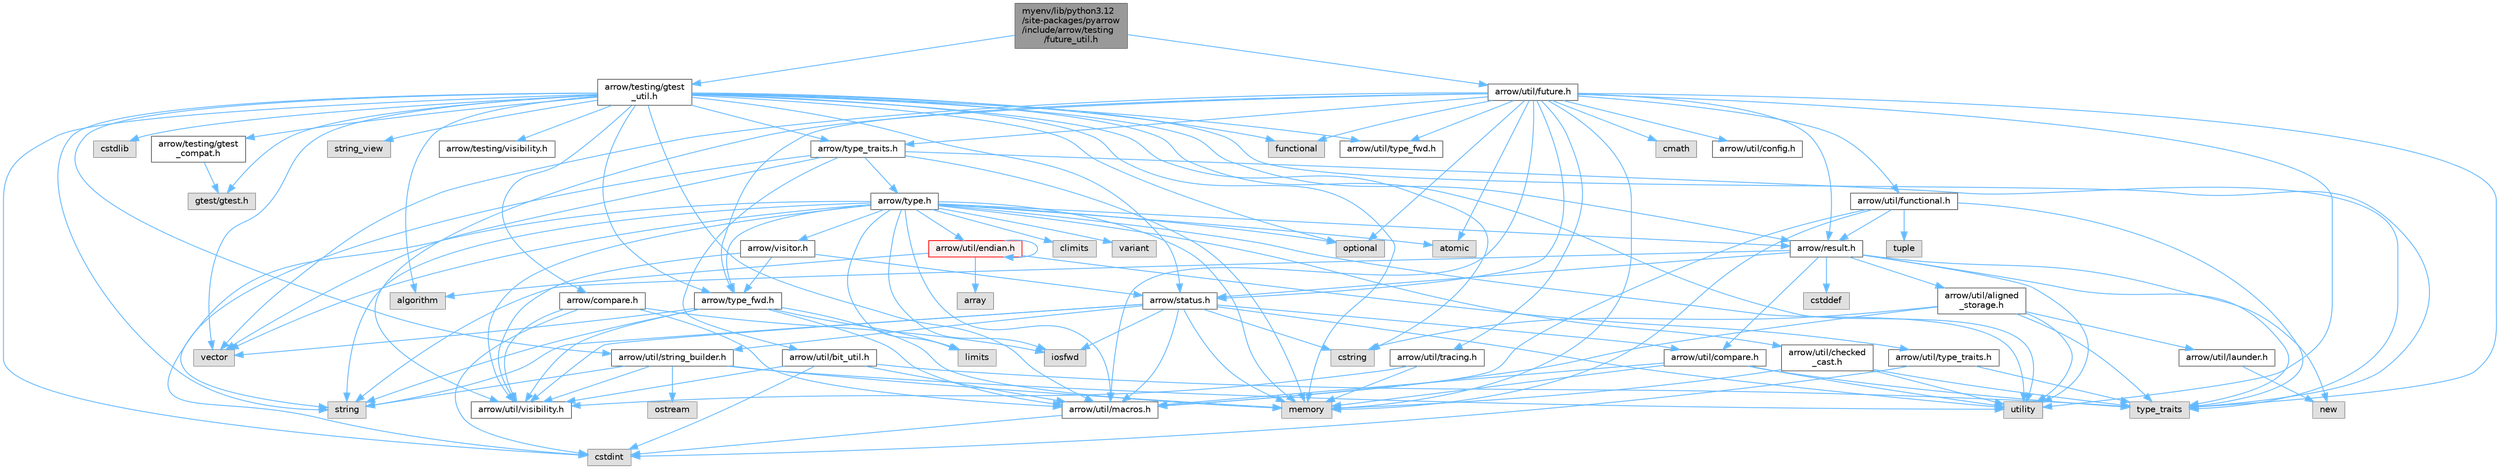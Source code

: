 digraph "myenv/lib/python3.12/site-packages/pyarrow/include/arrow/testing/future_util.h"
{
 // LATEX_PDF_SIZE
  bgcolor="transparent";
  edge [fontname=Helvetica,fontsize=10,labelfontname=Helvetica,labelfontsize=10];
  node [fontname=Helvetica,fontsize=10,shape=box,height=0.2,width=0.4];
  Node1 [id="Node000001",label="myenv/lib/python3.12\l/site-packages/pyarrow\l/include/arrow/testing\l/future_util.h",height=0.2,width=0.4,color="gray40", fillcolor="grey60", style="filled", fontcolor="black",tooltip=" "];
  Node1 -> Node2 [id="edge1_Node000001_Node000002",color="steelblue1",style="solid",tooltip=" "];
  Node2 [id="Node000002",label="arrow/testing/gtest\l_util.h",height=0.2,width=0.4,color="grey40", fillcolor="white", style="filled",URL="$gtest__util_8h.html",tooltip=" "];
  Node2 -> Node3 [id="edge2_Node000002_Node000003",color="steelblue1",style="solid",tooltip=" "];
  Node3 [id="Node000003",label="algorithm",height=0.2,width=0.4,color="grey60", fillcolor="#E0E0E0", style="filled",tooltip=" "];
  Node2 -> Node4 [id="edge3_Node000002_Node000004",color="steelblue1",style="solid",tooltip=" "];
  Node4 [id="Node000004",label="cstdint",height=0.2,width=0.4,color="grey60", fillcolor="#E0E0E0", style="filled",tooltip=" "];
  Node2 -> Node5 [id="edge4_Node000002_Node000005",color="steelblue1",style="solid",tooltip=" "];
  Node5 [id="Node000005",label="cstdlib",height=0.2,width=0.4,color="grey60", fillcolor="#E0E0E0", style="filled",tooltip=" "];
  Node2 -> Node6 [id="edge5_Node000002_Node000006",color="steelblue1",style="solid",tooltip=" "];
  Node6 [id="Node000006",label="cstring",height=0.2,width=0.4,color="grey60", fillcolor="#E0E0E0", style="filled",tooltip=" "];
  Node2 -> Node7 [id="edge6_Node000002_Node000007",color="steelblue1",style="solid",tooltip=" "];
  Node7 [id="Node000007",label="functional",height=0.2,width=0.4,color="grey60", fillcolor="#E0E0E0", style="filled",tooltip=" "];
  Node2 -> Node8 [id="edge7_Node000002_Node000008",color="steelblue1",style="solid",tooltip=" "];
  Node8 [id="Node000008",label="memory",height=0.2,width=0.4,color="grey60", fillcolor="#E0E0E0", style="filled",tooltip=" "];
  Node2 -> Node9 [id="edge8_Node000002_Node000009",color="steelblue1",style="solid",tooltip=" "];
  Node9 [id="Node000009",label="optional",height=0.2,width=0.4,color="grey60", fillcolor="#E0E0E0", style="filled",tooltip=" "];
  Node2 -> Node10 [id="edge9_Node000002_Node000010",color="steelblue1",style="solid",tooltip=" "];
  Node10 [id="Node000010",label="string",height=0.2,width=0.4,color="grey60", fillcolor="#E0E0E0", style="filled",tooltip=" "];
  Node2 -> Node11 [id="edge10_Node000002_Node000011",color="steelblue1",style="solid",tooltip=" "];
  Node11 [id="Node000011",label="string_view",height=0.2,width=0.4,color="grey60", fillcolor="#E0E0E0", style="filled",tooltip=" "];
  Node2 -> Node12 [id="edge11_Node000002_Node000012",color="steelblue1",style="solid",tooltip=" "];
  Node12 [id="Node000012",label="type_traits",height=0.2,width=0.4,color="grey60", fillcolor="#E0E0E0", style="filled",tooltip=" "];
  Node2 -> Node13 [id="edge12_Node000002_Node000013",color="steelblue1",style="solid",tooltip=" "];
  Node13 [id="Node000013",label="utility",height=0.2,width=0.4,color="grey60", fillcolor="#E0E0E0", style="filled",tooltip=" "];
  Node2 -> Node14 [id="edge13_Node000002_Node000014",color="steelblue1",style="solid",tooltip=" "];
  Node14 [id="Node000014",label="vector",height=0.2,width=0.4,color="grey60", fillcolor="#E0E0E0", style="filled",tooltip=" "];
  Node2 -> Node15 [id="edge14_Node000002_Node000015",color="steelblue1",style="solid",tooltip=" "];
  Node15 [id="Node000015",label="gtest/gtest.h",height=0.2,width=0.4,color="grey60", fillcolor="#E0E0E0", style="filled",tooltip=" "];
  Node2 -> Node16 [id="edge15_Node000002_Node000016",color="steelblue1",style="solid",tooltip=" "];
  Node16 [id="Node000016",label="arrow/compare.h",height=0.2,width=0.4,color="grey40", fillcolor="white", style="filled",URL="$compare_8h.html",tooltip=" "];
  Node16 -> Node4 [id="edge16_Node000016_Node000004",color="steelblue1",style="solid",tooltip=" "];
  Node16 -> Node17 [id="edge17_Node000016_Node000017",color="steelblue1",style="solid",tooltip=" "];
  Node17 [id="Node000017",label="iosfwd",height=0.2,width=0.4,color="grey60", fillcolor="#E0E0E0", style="filled",tooltip=" "];
  Node16 -> Node18 [id="edge18_Node000016_Node000018",color="steelblue1",style="solid",tooltip=" "];
  Node18 [id="Node000018",label="arrow/util/macros.h",height=0.2,width=0.4,color="grey40", fillcolor="white", style="filled",URL="$macros_8h.html",tooltip=" "];
  Node18 -> Node4 [id="edge19_Node000018_Node000004",color="steelblue1",style="solid",tooltip=" "];
  Node16 -> Node19 [id="edge20_Node000016_Node000019",color="steelblue1",style="solid",tooltip=" "];
  Node19 [id="Node000019",label="arrow/util/visibility.h",height=0.2,width=0.4,color="grey40", fillcolor="white", style="filled",URL="$include_2arrow_2util_2visibility_8h.html",tooltip=" "];
  Node2 -> Node20 [id="edge21_Node000002_Node000020",color="steelblue1",style="solid",tooltip=" "];
  Node20 [id="Node000020",label="arrow/result.h",height=0.2,width=0.4,color="grey40", fillcolor="white", style="filled",URL="$result_8h.html",tooltip=" "];
  Node20 -> Node21 [id="edge22_Node000020_Node000021",color="steelblue1",style="solid",tooltip=" "];
  Node21 [id="Node000021",label="cstddef",height=0.2,width=0.4,color="grey60", fillcolor="#E0E0E0", style="filled",tooltip=" "];
  Node20 -> Node22 [id="edge23_Node000020_Node000022",color="steelblue1",style="solid",tooltip=" "];
  Node22 [id="Node000022",label="new",height=0.2,width=0.4,color="grey60", fillcolor="#E0E0E0", style="filled",tooltip=" "];
  Node20 -> Node10 [id="edge24_Node000020_Node000010",color="steelblue1",style="solid",tooltip=" "];
  Node20 -> Node12 [id="edge25_Node000020_Node000012",color="steelblue1",style="solid",tooltip=" "];
  Node20 -> Node13 [id="edge26_Node000020_Node000013",color="steelblue1",style="solid",tooltip=" "];
  Node20 -> Node23 [id="edge27_Node000020_Node000023",color="steelblue1",style="solid",tooltip=" "];
  Node23 [id="Node000023",label="arrow/status.h",height=0.2,width=0.4,color="grey40", fillcolor="white", style="filled",URL="$status_8h.html",tooltip=" "];
  Node23 -> Node6 [id="edge28_Node000023_Node000006",color="steelblue1",style="solid",tooltip=" "];
  Node23 -> Node17 [id="edge29_Node000023_Node000017",color="steelblue1",style="solid",tooltip=" "];
  Node23 -> Node8 [id="edge30_Node000023_Node000008",color="steelblue1",style="solid",tooltip=" "];
  Node23 -> Node10 [id="edge31_Node000023_Node000010",color="steelblue1",style="solid",tooltip=" "];
  Node23 -> Node13 [id="edge32_Node000023_Node000013",color="steelblue1",style="solid",tooltip=" "];
  Node23 -> Node24 [id="edge33_Node000023_Node000024",color="steelblue1",style="solid",tooltip=" "];
  Node24 [id="Node000024",label="arrow/util/compare.h",height=0.2,width=0.4,color="grey40", fillcolor="white", style="filled",URL="$util_2compare_8h.html",tooltip=" "];
  Node24 -> Node8 [id="edge34_Node000024_Node000008",color="steelblue1",style="solid",tooltip=" "];
  Node24 -> Node12 [id="edge35_Node000024_Node000012",color="steelblue1",style="solid",tooltip=" "];
  Node24 -> Node13 [id="edge36_Node000024_Node000013",color="steelblue1",style="solid",tooltip=" "];
  Node24 -> Node18 [id="edge37_Node000024_Node000018",color="steelblue1",style="solid",tooltip=" "];
  Node23 -> Node18 [id="edge38_Node000023_Node000018",color="steelblue1",style="solid",tooltip=" "];
  Node23 -> Node25 [id="edge39_Node000023_Node000025",color="steelblue1",style="solid",tooltip=" "];
  Node25 [id="Node000025",label="arrow/util/string_builder.h",height=0.2,width=0.4,color="grey40", fillcolor="white", style="filled",URL="$string__builder_8h.html",tooltip=" "];
  Node25 -> Node8 [id="edge40_Node000025_Node000008",color="steelblue1",style="solid",tooltip=" "];
  Node25 -> Node26 [id="edge41_Node000025_Node000026",color="steelblue1",style="solid",tooltip=" "];
  Node26 [id="Node000026",label="ostream",height=0.2,width=0.4,color="grey60", fillcolor="#E0E0E0", style="filled",tooltip=" "];
  Node25 -> Node10 [id="edge42_Node000025_Node000010",color="steelblue1",style="solid",tooltip=" "];
  Node25 -> Node13 [id="edge43_Node000025_Node000013",color="steelblue1",style="solid",tooltip=" "];
  Node25 -> Node19 [id="edge44_Node000025_Node000019",color="steelblue1",style="solid",tooltip=" "];
  Node23 -> Node19 [id="edge45_Node000023_Node000019",color="steelblue1",style="solid",tooltip=" "];
  Node20 -> Node27 [id="edge46_Node000020_Node000027",color="steelblue1",style="solid",tooltip=" "];
  Node27 [id="Node000027",label="arrow/util/aligned\l_storage.h",height=0.2,width=0.4,color="grey40", fillcolor="white", style="filled",URL="$aligned__storage_8h.html",tooltip=" "];
  Node27 -> Node6 [id="edge47_Node000027_Node000006",color="steelblue1",style="solid",tooltip=" "];
  Node27 -> Node12 [id="edge48_Node000027_Node000012",color="steelblue1",style="solid",tooltip=" "];
  Node27 -> Node13 [id="edge49_Node000027_Node000013",color="steelblue1",style="solid",tooltip=" "];
  Node27 -> Node28 [id="edge50_Node000027_Node000028",color="steelblue1",style="solid",tooltip=" "];
  Node28 [id="Node000028",label="arrow/util/launder.h",height=0.2,width=0.4,color="grey40", fillcolor="white", style="filled",URL="$launder_8h.html",tooltip=" "];
  Node28 -> Node22 [id="edge51_Node000028_Node000022",color="steelblue1",style="solid",tooltip=" "];
  Node27 -> Node18 [id="edge52_Node000027_Node000018",color="steelblue1",style="solid",tooltip=" "];
  Node20 -> Node24 [id="edge53_Node000020_Node000024",color="steelblue1",style="solid",tooltip=" "];
  Node2 -> Node23 [id="edge54_Node000002_Node000023",color="steelblue1",style="solid",tooltip=" "];
  Node2 -> Node29 [id="edge55_Node000002_Node000029",color="steelblue1",style="solid",tooltip=" "];
  Node29 [id="Node000029",label="arrow/testing/gtest\l_compat.h",height=0.2,width=0.4,color="grey40", fillcolor="white", style="filled",URL="$gtest__compat_8h.html",tooltip=" "];
  Node29 -> Node15 [id="edge56_Node000029_Node000015",color="steelblue1",style="solid",tooltip=" "];
  Node2 -> Node30 [id="edge57_Node000002_Node000030",color="steelblue1",style="solid",tooltip=" "];
  Node30 [id="Node000030",label="arrow/testing/visibility.h",height=0.2,width=0.4,color="grey40", fillcolor="white", style="filled",URL="$include_2arrow_2testing_2visibility_8h.html",tooltip=" "];
  Node2 -> Node31 [id="edge58_Node000002_Node000031",color="steelblue1",style="solid",tooltip=" "];
  Node31 [id="Node000031",label="arrow/type_fwd.h",height=0.2,width=0.4,color="grey40", fillcolor="white", style="filled",URL="$arrow_2type__fwd_8h.html",tooltip=" "];
  Node31 -> Node32 [id="edge59_Node000031_Node000032",color="steelblue1",style="solid",tooltip=" "];
  Node32 [id="Node000032",label="limits",height=0.2,width=0.4,color="grey60", fillcolor="#E0E0E0", style="filled",tooltip=" "];
  Node31 -> Node8 [id="edge60_Node000031_Node000008",color="steelblue1",style="solid",tooltip=" "];
  Node31 -> Node10 [id="edge61_Node000031_Node000010",color="steelblue1",style="solid",tooltip=" "];
  Node31 -> Node14 [id="edge62_Node000031_Node000014",color="steelblue1",style="solid",tooltip=" "];
  Node31 -> Node18 [id="edge63_Node000031_Node000018",color="steelblue1",style="solid",tooltip=" "];
  Node31 -> Node19 [id="edge64_Node000031_Node000019",color="steelblue1",style="solid",tooltip=" "];
  Node2 -> Node33 [id="edge65_Node000002_Node000033",color="steelblue1",style="solid",tooltip=" "];
  Node33 [id="Node000033",label="arrow/type_traits.h",height=0.2,width=0.4,color="grey40", fillcolor="white", style="filled",URL="$include_2arrow_2type__traits_8h.html",tooltip=" "];
  Node33 -> Node8 [id="edge66_Node000033_Node000008",color="steelblue1",style="solid",tooltip=" "];
  Node33 -> Node10 [id="edge67_Node000033_Node000010",color="steelblue1",style="solid",tooltip=" "];
  Node33 -> Node12 [id="edge68_Node000033_Node000012",color="steelblue1",style="solid",tooltip=" "];
  Node33 -> Node14 [id="edge69_Node000033_Node000014",color="steelblue1",style="solid",tooltip=" "];
  Node33 -> Node34 [id="edge70_Node000033_Node000034",color="steelblue1",style="solid",tooltip=" "];
  Node34 [id="Node000034",label="arrow/type.h",height=0.2,width=0.4,color="grey40", fillcolor="white", style="filled",URL="$type_8h.html",tooltip=" "];
  Node34 -> Node35 [id="edge71_Node000034_Node000035",color="steelblue1",style="solid",tooltip=" "];
  Node35 [id="Node000035",label="atomic",height=0.2,width=0.4,color="grey60", fillcolor="#E0E0E0", style="filled",tooltip=" "];
  Node34 -> Node36 [id="edge72_Node000034_Node000036",color="steelblue1",style="solid",tooltip=" "];
  Node36 [id="Node000036",label="climits",height=0.2,width=0.4,color="grey60", fillcolor="#E0E0E0", style="filled",tooltip=" "];
  Node34 -> Node4 [id="edge73_Node000034_Node000004",color="steelblue1",style="solid",tooltip=" "];
  Node34 -> Node17 [id="edge74_Node000034_Node000017",color="steelblue1",style="solid",tooltip=" "];
  Node34 -> Node32 [id="edge75_Node000034_Node000032",color="steelblue1",style="solid",tooltip=" "];
  Node34 -> Node8 [id="edge76_Node000034_Node000008",color="steelblue1",style="solid",tooltip=" "];
  Node34 -> Node9 [id="edge77_Node000034_Node000009",color="steelblue1",style="solid",tooltip=" "];
  Node34 -> Node10 [id="edge78_Node000034_Node000010",color="steelblue1",style="solid",tooltip=" "];
  Node34 -> Node13 [id="edge79_Node000034_Node000013",color="steelblue1",style="solid",tooltip=" "];
  Node34 -> Node37 [id="edge80_Node000034_Node000037",color="steelblue1",style="solid",tooltip=" "];
  Node37 [id="Node000037",label="variant",height=0.2,width=0.4,color="grey60", fillcolor="#E0E0E0", style="filled",tooltip=" "];
  Node34 -> Node14 [id="edge81_Node000034_Node000014",color="steelblue1",style="solid",tooltip=" "];
  Node34 -> Node20 [id="edge82_Node000034_Node000020",color="steelblue1",style="solid",tooltip=" "];
  Node34 -> Node31 [id="edge83_Node000034_Node000031",color="steelblue1",style="solid",tooltip=" "];
  Node34 -> Node38 [id="edge84_Node000034_Node000038",color="steelblue1",style="solid",tooltip=" "];
  Node38 [id="Node000038",label="arrow/util/checked\l_cast.h",height=0.2,width=0.4,color="grey40", fillcolor="white", style="filled",URL="$checked__cast_8h.html",tooltip=" "];
  Node38 -> Node8 [id="edge85_Node000038_Node000008",color="steelblue1",style="solid",tooltip=" "];
  Node38 -> Node12 [id="edge86_Node000038_Node000012",color="steelblue1",style="solid",tooltip=" "];
  Node38 -> Node13 [id="edge87_Node000038_Node000013",color="steelblue1",style="solid",tooltip=" "];
  Node34 -> Node39 [id="edge88_Node000034_Node000039",color="steelblue1",style="solid",tooltip=" "];
  Node39 [id="Node000039",label="arrow/util/endian.h",height=0.2,width=0.4,color="red", fillcolor="#FFF0F0", style="filled",URL="$endian_8h.html",tooltip=" "];
  Node39 -> Node39 [id="edge89_Node000039_Node000039",color="steelblue1",style="solid",tooltip=" "];
  Node39 -> Node3 [id="edge90_Node000039_Node000003",color="steelblue1",style="solid",tooltip=" "];
  Node39 -> Node40 [id="edge91_Node000039_Node000040",color="steelblue1",style="solid",tooltip=" "];
  Node40 [id="Node000040",label="array",height=0.2,width=0.4,color="grey60", fillcolor="#E0E0E0", style="filled",tooltip=" "];
  Node39 -> Node41 [id="edge92_Node000039_Node000041",color="steelblue1",style="solid",tooltip=" "];
  Node41 [id="Node000041",label="arrow/util/type_traits.h",height=0.2,width=0.4,color="grey40", fillcolor="white", style="filled",URL="$include_2arrow_2util_2type__traits_8h.html",tooltip=" "];
  Node41 -> Node4 [id="edge93_Node000041_Node000004",color="steelblue1",style="solid",tooltip=" "];
  Node41 -> Node12 [id="edge94_Node000041_Node000012",color="steelblue1",style="solid",tooltip=" "];
  Node34 -> Node18 [id="edge95_Node000034_Node000018",color="steelblue1",style="solid",tooltip=" "];
  Node34 -> Node19 [id="edge96_Node000034_Node000019",color="steelblue1",style="solid",tooltip=" "];
  Node34 -> Node43 [id="edge97_Node000034_Node000043",color="steelblue1",style="solid",tooltip=" "];
  Node43 [id="Node000043",label="arrow/visitor.h",height=0.2,width=0.4,color="grey40", fillcolor="white", style="filled",URL="$visitor_8h.html",tooltip=" "];
  Node43 -> Node23 [id="edge98_Node000043_Node000023",color="steelblue1",style="solid",tooltip=" "];
  Node43 -> Node31 [id="edge99_Node000043_Node000031",color="steelblue1",style="solid",tooltip=" "];
  Node43 -> Node19 [id="edge100_Node000043_Node000019",color="steelblue1",style="solid",tooltip=" "];
  Node33 -> Node44 [id="edge101_Node000033_Node000044",color="steelblue1",style="solid",tooltip=" "];
  Node44 [id="Node000044",label="arrow/util/bit_util.h",height=0.2,width=0.4,color="grey40", fillcolor="white", style="filled",URL="$bit__util_8h.html",tooltip=" "];
  Node44 -> Node4 [id="edge102_Node000044_Node000004",color="steelblue1",style="solid",tooltip=" "];
  Node44 -> Node12 [id="edge103_Node000044_Node000012",color="steelblue1",style="solid",tooltip=" "];
  Node44 -> Node18 [id="edge104_Node000044_Node000018",color="steelblue1",style="solid",tooltip=" "];
  Node44 -> Node19 [id="edge105_Node000044_Node000019",color="steelblue1",style="solid",tooltip=" "];
  Node2 -> Node18 [id="edge106_Node000002_Node000018",color="steelblue1",style="solid",tooltip=" "];
  Node2 -> Node25 [id="edge107_Node000002_Node000025",color="steelblue1",style="solid",tooltip=" "];
  Node2 -> Node45 [id="edge108_Node000002_Node000045",color="steelblue1",style="solid",tooltip=" "];
  Node45 [id="Node000045",label="arrow/util/type_fwd.h",height=0.2,width=0.4,color="grey40", fillcolor="white", style="filled",URL="$arrow_2util_2type__fwd_8h.html",tooltip=" "];
  Node1 -> Node46 [id="edge109_Node000001_Node000046",color="steelblue1",style="solid",tooltip=" "];
  Node46 [id="Node000046",label="arrow/util/future.h",height=0.2,width=0.4,color="grey40", fillcolor="white", style="filled",URL="$future_8h.html",tooltip=" "];
  Node46 -> Node35 [id="edge110_Node000046_Node000035",color="steelblue1",style="solid",tooltip=" "];
  Node46 -> Node47 [id="edge111_Node000046_Node000047",color="steelblue1",style="solid",tooltip=" "];
  Node47 [id="Node000047",label="cmath",height=0.2,width=0.4,color="grey60", fillcolor="#E0E0E0", style="filled",tooltip=" "];
  Node46 -> Node7 [id="edge112_Node000046_Node000007",color="steelblue1",style="solid",tooltip=" "];
  Node46 -> Node8 [id="edge113_Node000046_Node000008",color="steelblue1",style="solid",tooltip=" "];
  Node46 -> Node9 [id="edge114_Node000046_Node000009",color="steelblue1",style="solid",tooltip=" "];
  Node46 -> Node12 [id="edge115_Node000046_Node000012",color="steelblue1",style="solid",tooltip=" "];
  Node46 -> Node13 [id="edge116_Node000046_Node000013",color="steelblue1",style="solid",tooltip=" "];
  Node46 -> Node14 [id="edge117_Node000046_Node000014",color="steelblue1",style="solid",tooltip=" "];
  Node46 -> Node20 [id="edge118_Node000046_Node000020",color="steelblue1",style="solid",tooltip=" "];
  Node46 -> Node23 [id="edge119_Node000046_Node000023",color="steelblue1",style="solid",tooltip=" "];
  Node46 -> Node31 [id="edge120_Node000046_Node000031",color="steelblue1",style="solid",tooltip=" "];
  Node46 -> Node33 [id="edge121_Node000046_Node000033",color="steelblue1",style="solid",tooltip=" "];
  Node46 -> Node48 [id="edge122_Node000046_Node000048",color="steelblue1",style="solid",tooltip=" "];
  Node48 [id="Node000048",label="arrow/util/config.h",height=0.2,width=0.4,color="grey40", fillcolor="white", style="filled",URL="$pyarrow_2include_2arrow_2util_2config_8h.html",tooltip=" "];
  Node46 -> Node49 [id="edge123_Node000046_Node000049",color="steelblue1",style="solid",tooltip=" "];
  Node49 [id="Node000049",label="arrow/util/functional.h",height=0.2,width=0.4,color="grey40", fillcolor="white", style="filled",URL="$functional_8h.html",tooltip=" "];
  Node49 -> Node8 [id="edge124_Node000049_Node000008",color="steelblue1",style="solid",tooltip=" "];
  Node49 -> Node50 [id="edge125_Node000049_Node000050",color="steelblue1",style="solid",tooltip=" "];
  Node50 [id="Node000050",label="tuple",height=0.2,width=0.4,color="grey60", fillcolor="#E0E0E0", style="filled",tooltip=" "];
  Node49 -> Node12 [id="edge126_Node000049_Node000012",color="steelblue1",style="solid",tooltip=" "];
  Node49 -> Node20 [id="edge127_Node000049_Node000020",color="steelblue1",style="solid",tooltip=" "];
  Node49 -> Node18 [id="edge128_Node000049_Node000018",color="steelblue1",style="solid",tooltip=" "];
  Node46 -> Node18 [id="edge129_Node000046_Node000018",color="steelblue1",style="solid",tooltip=" "];
  Node46 -> Node51 [id="edge130_Node000046_Node000051",color="steelblue1",style="solid",tooltip=" "];
  Node51 [id="Node000051",label="arrow/util/tracing.h",height=0.2,width=0.4,color="grey40", fillcolor="white", style="filled",URL="$tracing_8h.html",tooltip=" "];
  Node51 -> Node8 [id="edge131_Node000051_Node000008",color="steelblue1",style="solid",tooltip=" "];
  Node51 -> Node19 [id="edge132_Node000051_Node000019",color="steelblue1",style="solid",tooltip=" "];
  Node46 -> Node45 [id="edge133_Node000046_Node000045",color="steelblue1",style="solid",tooltip=" "];
  Node46 -> Node19 [id="edge134_Node000046_Node000019",color="steelblue1",style="solid",tooltip=" "];
}
